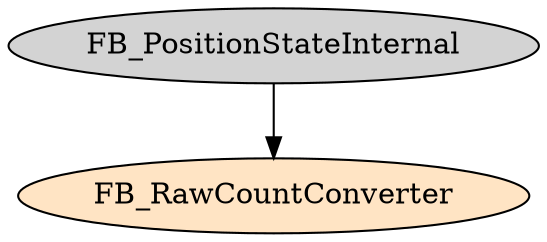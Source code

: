 digraph FB_RawCountConverter {
     node [style=filled]
    FB_RawCountConverter [fillcolor = bisque];
    FB_PositionStateInternal -> FB_RawCountConverter;
}
